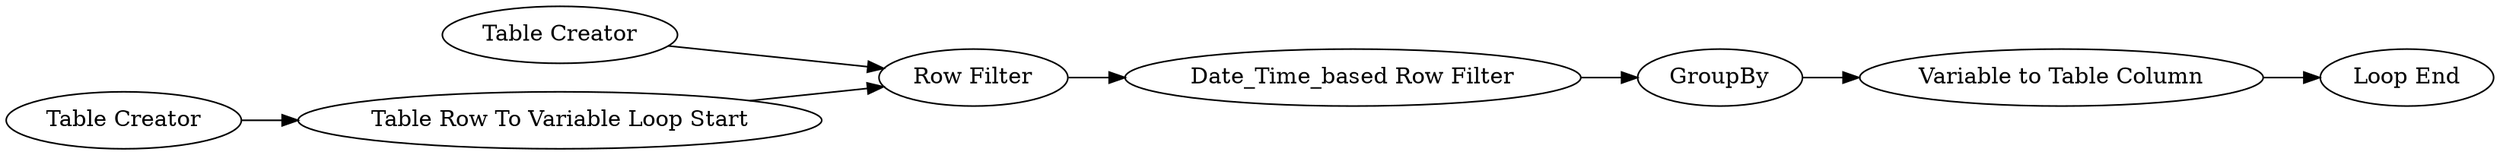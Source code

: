 digraph {
	"8766947850746278922_7" [label="Date_Time_based Row Filter"]
	"8766947850746278922_2" [label="Table Creator"]
	"8766947850746278922_14" [label=GroupBy]
	"8766947850746278922_4" [label="Row Filter"]
	"8766947850746278922_12" [label="Variable to Table Column"]
	"8766947850746278922_13" [label="Loop End"]
	"8766947850746278922_1" [label="Table Creator"]
	"8766947850746278922_5" [label="Table Row To Variable Loop Start"]
	"8766947850746278922_14" -> "8766947850746278922_12"
	"8766947850746278922_7" -> "8766947850746278922_14"
	"8766947850746278922_4" -> "8766947850746278922_7"
	"8766947850746278922_12" -> "8766947850746278922_13"
	"8766947850746278922_1" -> "8766947850746278922_5"
	"8766947850746278922_2" -> "8766947850746278922_4"
	"8766947850746278922_5" -> "8766947850746278922_4"
	rankdir=LR
}
